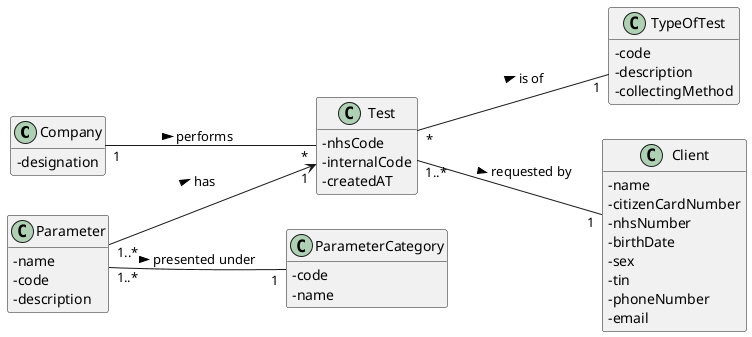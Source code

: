 @startuml
hide methods
left to right direction
skinparam classAttributeIconSize 0

class Company {
 -designation
}

class Test {
  - nhsCode
  - internalCode
  - createdAT
 }

class TypeOfTest {
  -code
  -description
  -collectingMethod
}


class Client {
  - name
  - citizenCardNumber
  - nhsNumber
  - birthDate
  - sex
  - tin
  - phoneNumber
  - email
}

class Parameter {
-name
-code
-description
}

class ParameterCategory {
-code
-name
}


Company "1" -- "*" Test : performs >
Test "*" -- "1" TypeOfTest: is of >
Test "1..*" -- "1" Client: requested by >
Parameter "1..*" -- "1" ParameterCategory: presented under >
Parameter "1..*" --> "1" Test : has >


@enduml